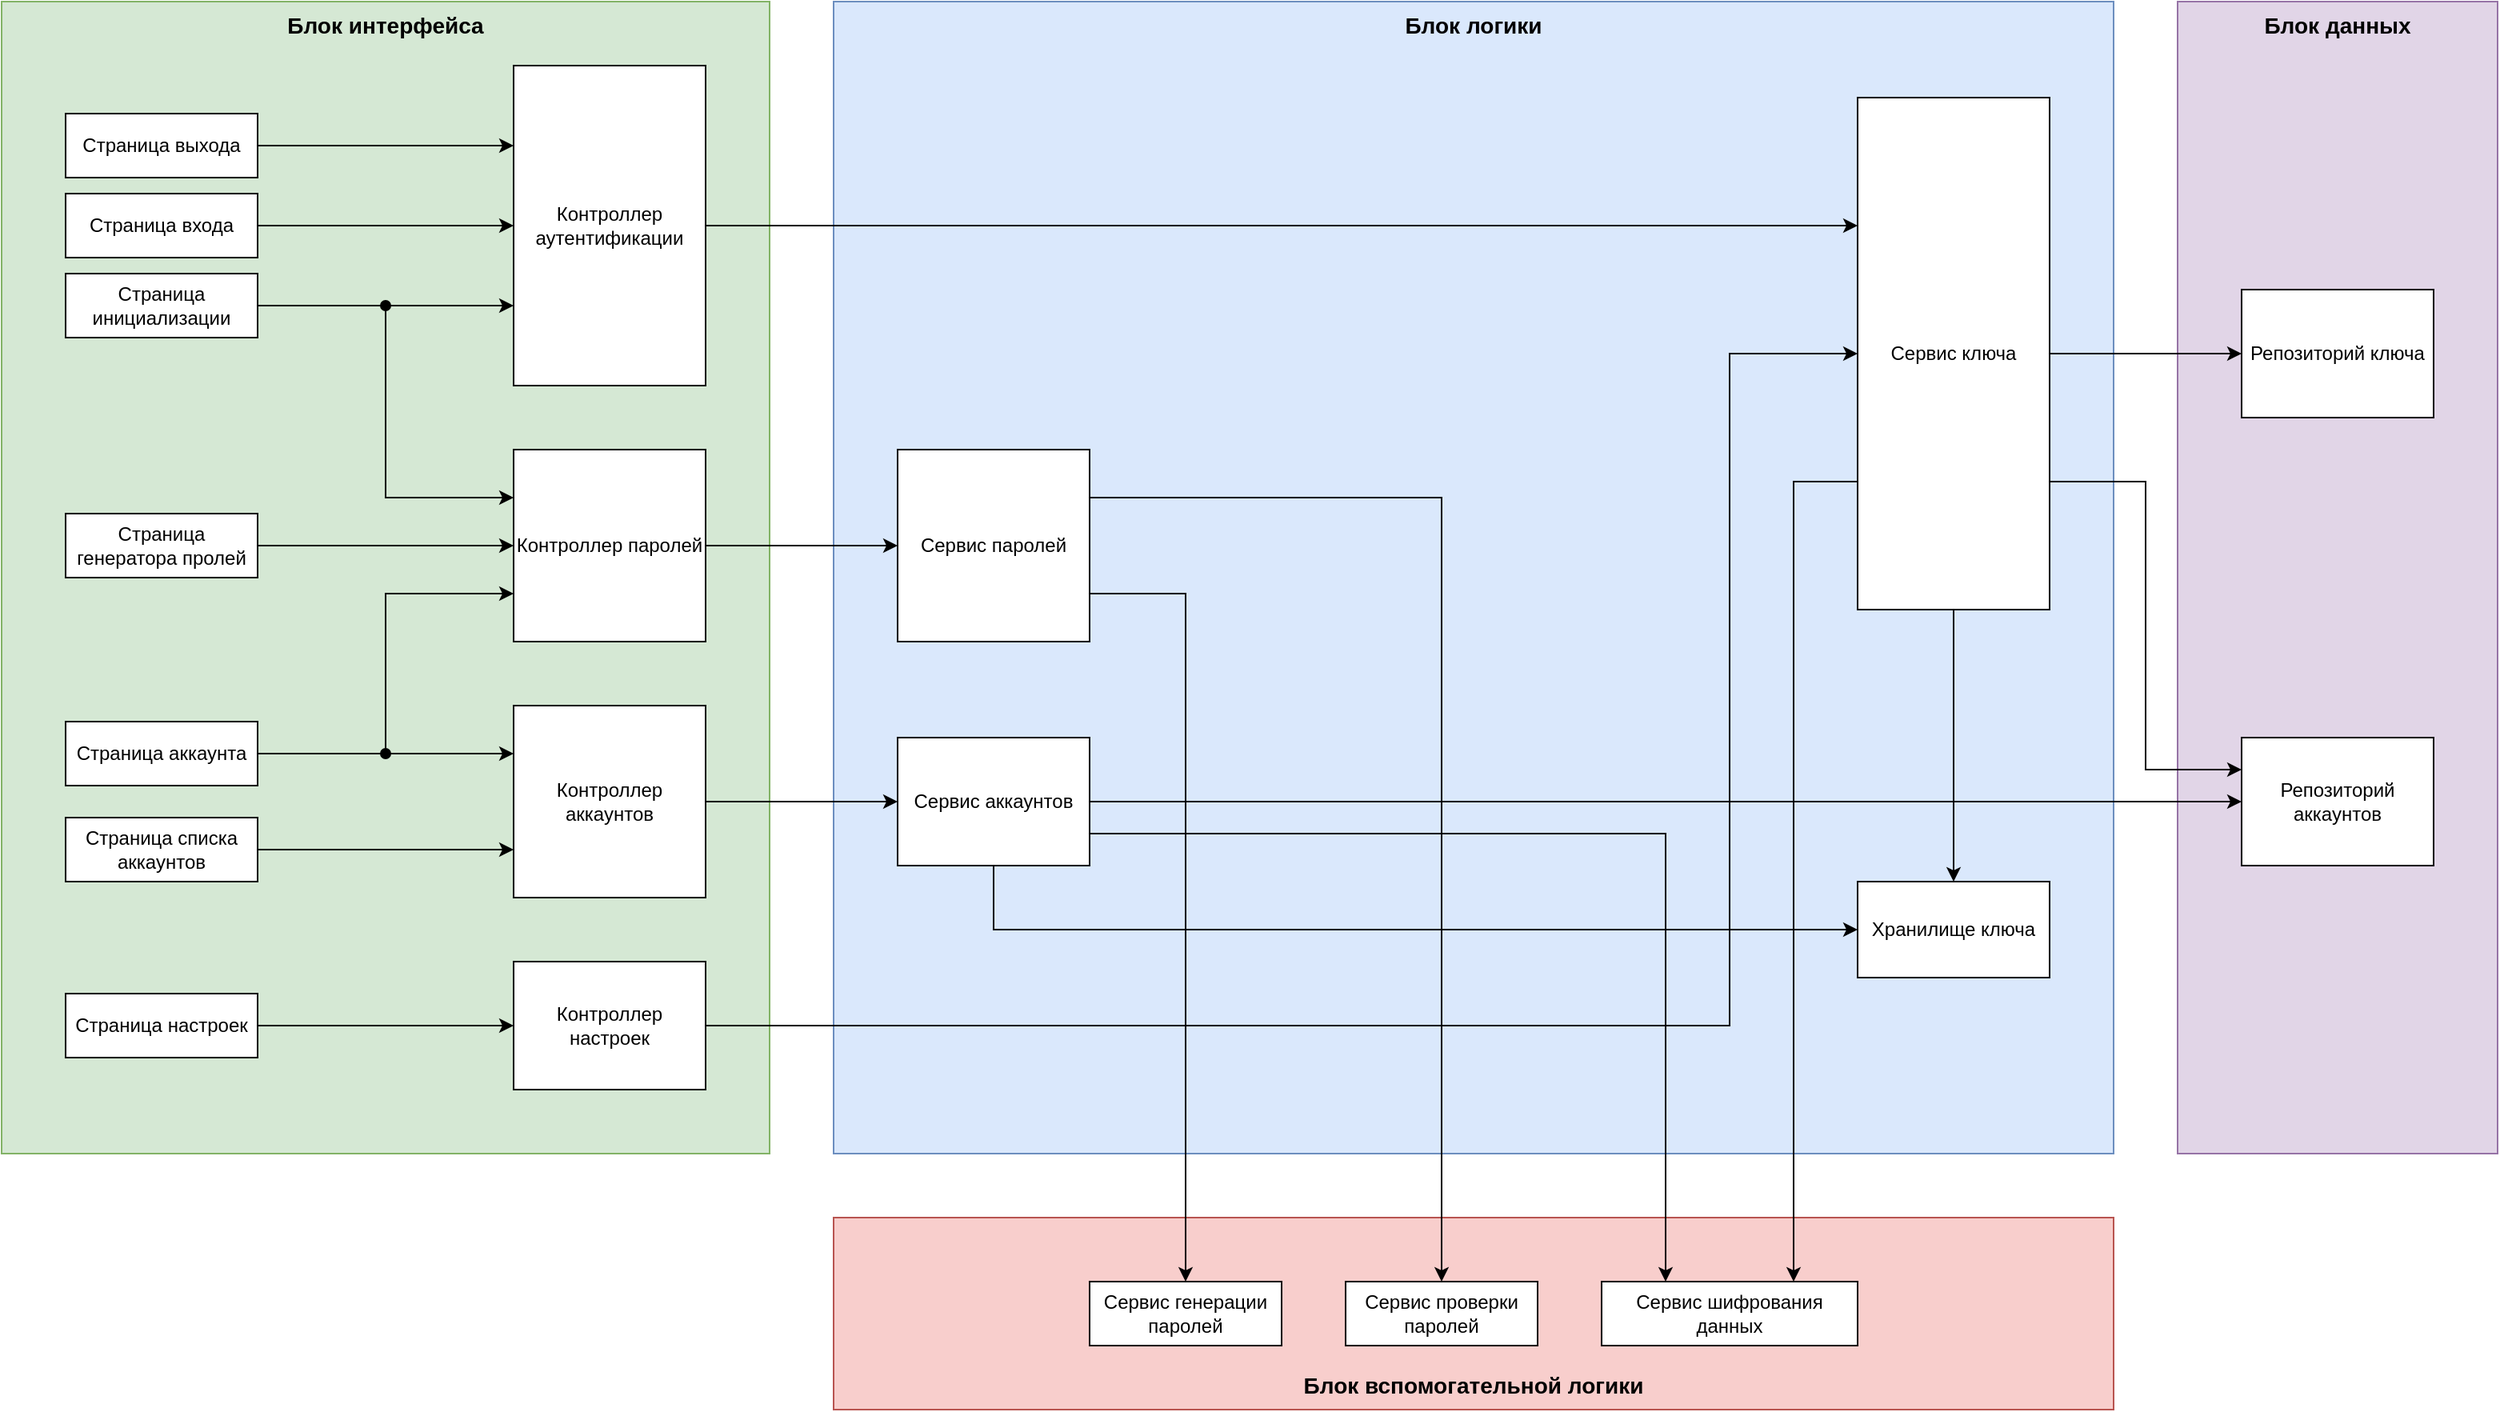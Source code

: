 <mxfile version="26.2.9">
  <diagram id="6q0T-2hke3kP5Qlv8fY4" name="arch">
    <mxGraphModel dx="2433" dy="1305" grid="1" gridSize="10" guides="1" tooltips="1" connect="1" arrows="1" fold="1" page="1" pageScale="1" pageWidth="4681" pageHeight="3300" math="0" shadow="0">
      <root>
        <mxCell id="0" />
        <mxCell id="1" parent="0" />
        <mxCell id="Kp5qe-awLr9j9oZQAhEf-67" value="" style="rounded=0;whiteSpace=wrap;html=1;fillColor=#f8cecc;strokeColor=#b85450;" vertex="1" parent="1">
          <mxGeometry x="800" y="800" width="800" height="120" as="geometry" />
        </mxCell>
        <mxCell id="Kp5qe-awLr9j9oZQAhEf-66" value="" style="rounded=0;whiteSpace=wrap;html=1;fillColor=#e1d5e7;strokeColor=#9673a6;" vertex="1" parent="1">
          <mxGeometry x="1640" y="40" width="200" height="720" as="geometry" />
        </mxCell>
        <mxCell id="Kp5qe-awLr9j9oZQAhEf-65" value="" style="rounded=0;whiteSpace=wrap;html=1;fillColor=#dae8fc;strokeColor=#6c8ebf;" vertex="1" parent="1">
          <mxGeometry x="800" y="40" width="800" height="720" as="geometry" />
        </mxCell>
        <mxCell id="Kp5qe-awLr9j9oZQAhEf-64" value="" style="rounded=0;whiteSpace=wrap;html=1;fillColor=#d5e8d4;strokeColor=#82b366;" vertex="1" parent="1">
          <mxGeometry x="280" y="40" width="480" height="720" as="geometry" />
        </mxCell>
        <mxCell id="Kp5qe-awLr9j9oZQAhEf-24" style="edgeStyle=orthogonalEdgeStyle;rounded=0;orthogonalLoop=1;jettySize=auto;html=1;exitX=1;exitY=0.5;exitDx=0;exitDy=0;entryX=0;entryY=0.5;entryDx=0;entryDy=0;" edge="1" parent="1" source="Kp5qe-awLr9j9oZQAhEf-1" target="Kp5qe-awLr9j9oZQAhEf-10">
          <mxGeometry relative="1" as="geometry" />
        </mxCell>
        <mxCell id="Kp5qe-awLr9j9oZQAhEf-1" value="Страница входа" style="rounded=0;whiteSpace=wrap;html=1;" vertex="1" parent="1">
          <mxGeometry x="320" y="160" width="120" height="40" as="geometry" />
        </mxCell>
        <mxCell id="Kp5qe-awLr9j9oZQAhEf-23" style="edgeStyle=orthogonalEdgeStyle;rounded=0;orthogonalLoop=1;jettySize=auto;html=1;exitX=1;exitY=0.5;exitDx=0;exitDy=0;entryX=0;entryY=0.25;entryDx=0;entryDy=0;" edge="1" parent="1" source="Kp5qe-awLr9j9oZQAhEf-2" target="Kp5qe-awLr9j9oZQAhEf-10">
          <mxGeometry relative="1" as="geometry" />
        </mxCell>
        <mxCell id="Kp5qe-awLr9j9oZQAhEf-2" value="Страница выхода" style="rounded=0;whiteSpace=wrap;html=1;" vertex="1" parent="1">
          <mxGeometry x="320" y="110" width="120" height="40" as="geometry" />
        </mxCell>
        <mxCell id="Kp5qe-awLr9j9oZQAhEf-32" style="edgeStyle=orthogonalEdgeStyle;rounded=0;orthogonalLoop=1;jettySize=auto;html=1;entryX=0;entryY=0.75;entryDx=0;entryDy=0;" edge="1" parent="1" source="Kp5qe-awLr9j9oZQAhEf-3" target="Kp5qe-awLr9j9oZQAhEf-8">
          <mxGeometry relative="1" as="geometry" />
        </mxCell>
        <mxCell id="Kp5qe-awLr9j9oZQAhEf-3" value="Страница списка аккаунтов" style="rounded=0;whiteSpace=wrap;html=1;" vertex="1" parent="1">
          <mxGeometry x="320" y="550" width="120" height="40" as="geometry" />
        </mxCell>
        <mxCell id="Kp5qe-awLr9j9oZQAhEf-31" style="edgeStyle=orthogonalEdgeStyle;rounded=0;orthogonalLoop=1;jettySize=auto;html=1;entryX=0;entryY=0.25;entryDx=0;entryDy=0;" edge="1" parent="1" source="Kp5qe-awLr9j9oZQAhEf-4" target="Kp5qe-awLr9j9oZQAhEf-8">
          <mxGeometry relative="1" as="geometry" />
        </mxCell>
        <mxCell id="Kp5qe-awLr9j9oZQAhEf-33" style="edgeStyle=orthogonalEdgeStyle;rounded=0;orthogonalLoop=1;jettySize=auto;html=1;entryX=0;entryY=0.75;entryDx=0;entryDy=0;startArrow=oval;startFill=1;" edge="1" parent="1" target="Kp5qe-awLr9j9oZQAhEf-9">
          <mxGeometry relative="1" as="geometry">
            <mxPoint x="520" y="510" as="sourcePoint" />
            <Array as="points">
              <mxPoint x="520" y="410" />
            </Array>
          </mxGeometry>
        </mxCell>
        <mxCell id="Kp5qe-awLr9j9oZQAhEf-4" value="Страница аккаунта" style="rounded=0;whiteSpace=wrap;html=1;" vertex="1" parent="1">
          <mxGeometry x="320" y="490" width="120" height="40" as="geometry" />
        </mxCell>
        <mxCell id="Kp5qe-awLr9j9oZQAhEf-30" style="edgeStyle=orthogonalEdgeStyle;rounded=0;orthogonalLoop=1;jettySize=auto;html=1;entryX=0;entryY=0.5;entryDx=0;entryDy=0;" edge="1" parent="1" source="Kp5qe-awLr9j9oZQAhEf-6" target="Kp5qe-awLr9j9oZQAhEf-9">
          <mxGeometry relative="1" as="geometry" />
        </mxCell>
        <mxCell id="Kp5qe-awLr9j9oZQAhEf-6" value="Страница генератора пролей" style="rounded=0;whiteSpace=wrap;html=1;" vertex="1" parent="1">
          <mxGeometry x="320" y="360" width="120" height="40" as="geometry" />
        </mxCell>
        <mxCell id="Kp5qe-awLr9j9oZQAhEf-21" style="edgeStyle=orthogonalEdgeStyle;rounded=0;orthogonalLoop=1;jettySize=auto;html=1;entryX=0;entryY=0.5;entryDx=0;entryDy=0;" edge="1" parent="1" source="Kp5qe-awLr9j9oZQAhEf-7" target="Kp5qe-awLr9j9oZQAhEf-11">
          <mxGeometry relative="1" as="geometry" />
        </mxCell>
        <mxCell id="Kp5qe-awLr9j9oZQAhEf-7" value="Страница настроек" style="rounded=0;whiteSpace=wrap;html=1;" vertex="1" parent="1">
          <mxGeometry x="320" y="660" width="120" height="40" as="geometry" />
        </mxCell>
        <mxCell id="Kp5qe-awLr9j9oZQAhEf-49" style="edgeStyle=orthogonalEdgeStyle;rounded=0;orthogonalLoop=1;jettySize=auto;html=1;exitX=1;exitY=0.5;exitDx=0;exitDy=0;entryX=0;entryY=0.5;entryDx=0;entryDy=0;" edge="1" parent="1" source="Kp5qe-awLr9j9oZQAhEf-8" target="Kp5qe-awLr9j9oZQAhEf-41">
          <mxGeometry relative="1" as="geometry" />
        </mxCell>
        <mxCell id="Kp5qe-awLr9j9oZQAhEf-8" value="Контроллер аккаунтов" style="rounded=0;whiteSpace=wrap;html=1;" vertex="1" parent="1">
          <mxGeometry x="600" y="480" width="120" height="120" as="geometry" />
        </mxCell>
        <mxCell id="Kp5qe-awLr9j9oZQAhEf-48" style="edgeStyle=orthogonalEdgeStyle;rounded=0;orthogonalLoop=1;jettySize=auto;html=1;entryX=0;entryY=0.5;entryDx=0;entryDy=0;" edge="1" parent="1" source="Kp5qe-awLr9j9oZQAhEf-9" target="Kp5qe-awLr9j9oZQAhEf-39">
          <mxGeometry relative="1" as="geometry" />
        </mxCell>
        <mxCell id="Kp5qe-awLr9j9oZQAhEf-9" value="Контроллер паролей" style="rounded=0;whiteSpace=wrap;html=1;" vertex="1" parent="1">
          <mxGeometry x="600" y="320" width="120" height="120" as="geometry" />
        </mxCell>
        <mxCell id="Kp5qe-awLr9j9oZQAhEf-56" style="edgeStyle=orthogonalEdgeStyle;rounded=0;orthogonalLoop=1;jettySize=auto;html=1;exitX=1;exitY=0.5;exitDx=0;exitDy=0;entryX=0;entryY=0.25;entryDx=0;entryDy=0;" edge="1" parent="1" source="Kp5qe-awLr9j9oZQAhEf-10" target="Kp5qe-awLr9j9oZQAhEf-42">
          <mxGeometry relative="1" as="geometry" />
        </mxCell>
        <mxCell id="Kp5qe-awLr9j9oZQAhEf-10" value="Контроллер аутентификации" style="rounded=0;whiteSpace=wrap;html=1;" vertex="1" parent="1">
          <mxGeometry x="600" y="80" width="120" height="200" as="geometry" />
        </mxCell>
        <mxCell id="Kp5qe-awLr9j9oZQAhEf-59" style="edgeStyle=orthogonalEdgeStyle;rounded=0;orthogonalLoop=1;jettySize=auto;html=1;exitX=1;exitY=0.5;exitDx=0;exitDy=0;entryX=0;entryY=0.5;entryDx=0;entryDy=0;" edge="1" parent="1" source="Kp5qe-awLr9j9oZQAhEf-11" target="Kp5qe-awLr9j9oZQAhEf-42">
          <mxGeometry relative="1" as="geometry">
            <Array as="points">
              <mxPoint x="1360" y="680" />
              <mxPoint x="1360" y="260" />
            </Array>
          </mxGeometry>
        </mxCell>
        <mxCell id="Kp5qe-awLr9j9oZQAhEf-11" value="Контроллер настроек" style="rounded=0;whiteSpace=wrap;html=1;" vertex="1" parent="1">
          <mxGeometry x="600" y="640" width="120" height="80" as="geometry" />
        </mxCell>
        <mxCell id="Kp5qe-awLr9j9oZQAhEf-25" style="edgeStyle=orthogonalEdgeStyle;rounded=0;orthogonalLoop=1;jettySize=auto;html=1;entryX=0;entryY=0.75;entryDx=0;entryDy=0;" edge="1" parent="1" source="Kp5qe-awLr9j9oZQAhEf-22" target="Kp5qe-awLr9j9oZQAhEf-10">
          <mxGeometry relative="1" as="geometry" />
        </mxCell>
        <mxCell id="Kp5qe-awLr9j9oZQAhEf-34" style="edgeStyle=orthogonalEdgeStyle;rounded=0;orthogonalLoop=1;jettySize=auto;html=1;entryX=0;entryY=0.25;entryDx=0;entryDy=0;startArrow=oval;startFill=1;" edge="1" parent="1" target="Kp5qe-awLr9j9oZQAhEf-9">
          <mxGeometry relative="1" as="geometry">
            <mxPoint x="520" y="230" as="sourcePoint" />
            <Array as="points">
              <mxPoint x="520" y="350" />
            </Array>
          </mxGeometry>
        </mxCell>
        <mxCell id="Kp5qe-awLr9j9oZQAhEf-22" value="Страница инициализации" style="rounded=0;whiteSpace=wrap;html=1;" vertex="1" parent="1">
          <mxGeometry x="320" y="210" width="120" height="40" as="geometry" />
        </mxCell>
        <mxCell id="Kp5qe-awLr9j9oZQAhEf-35" value="Репозиторий аккаунтов" style="rounded=0;whiteSpace=wrap;html=1;" vertex="1" parent="1">
          <mxGeometry x="1680" y="500" width="120" height="80" as="geometry" />
        </mxCell>
        <mxCell id="Kp5qe-awLr9j9oZQAhEf-36" value="Репозиторий ключа" style="rounded=0;whiteSpace=wrap;html=1;" vertex="1" parent="1">
          <mxGeometry x="1680" y="220" width="120" height="80" as="geometry" />
        </mxCell>
        <mxCell id="Kp5qe-awLr9j9oZQAhEf-37" value="Сервис проверки паролей" style="rounded=0;whiteSpace=wrap;html=1;" vertex="1" parent="1">
          <mxGeometry x="1120" y="840" width="120" height="40" as="geometry" />
        </mxCell>
        <mxCell id="Kp5qe-awLr9j9oZQAhEf-38" value="Сервис генерации паролей" style="rounded=0;whiteSpace=wrap;html=1;" vertex="1" parent="1">
          <mxGeometry x="960" y="840" width="120" height="40" as="geometry" />
        </mxCell>
        <mxCell id="Kp5qe-awLr9j9oZQAhEf-60" style="edgeStyle=orthogonalEdgeStyle;rounded=0;orthogonalLoop=1;jettySize=auto;html=1;exitX=1;exitY=0.75;exitDx=0;exitDy=0;entryX=0.5;entryY=0;entryDx=0;entryDy=0;" edge="1" parent="1" source="Kp5qe-awLr9j9oZQAhEf-39" target="Kp5qe-awLr9j9oZQAhEf-38">
          <mxGeometry relative="1" as="geometry" />
        </mxCell>
        <mxCell id="Kp5qe-awLr9j9oZQAhEf-61" style="edgeStyle=orthogonalEdgeStyle;rounded=0;orthogonalLoop=1;jettySize=auto;html=1;exitX=1;exitY=0.25;exitDx=0;exitDy=0;entryX=0.5;entryY=0;entryDx=0;entryDy=0;" edge="1" parent="1" source="Kp5qe-awLr9j9oZQAhEf-39" target="Kp5qe-awLr9j9oZQAhEf-37">
          <mxGeometry relative="1" as="geometry" />
        </mxCell>
        <mxCell id="Kp5qe-awLr9j9oZQAhEf-39" value="Сервис паролей" style="rounded=0;whiteSpace=wrap;html=1;" vertex="1" parent="1">
          <mxGeometry x="840" y="320" width="120" height="120" as="geometry" />
        </mxCell>
        <mxCell id="Kp5qe-awLr9j9oZQAhEf-40" value="Сервис шифрования данных" style="rounded=0;whiteSpace=wrap;html=1;" vertex="1" parent="1">
          <mxGeometry x="1280" y="840" width="160" height="40" as="geometry" />
        </mxCell>
        <mxCell id="Kp5qe-awLr9j9oZQAhEf-58" style="edgeStyle=orthogonalEdgeStyle;rounded=0;orthogonalLoop=1;jettySize=auto;html=1;exitX=1;exitY=0.5;exitDx=0;exitDy=0;entryX=0;entryY=0.5;entryDx=0;entryDy=0;" edge="1" parent="1" source="Kp5qe-awLr9j9oZQAhEf-41" target="Kp5qe-awLr9j9oZQAhEf-35">
          <mxGeometry relative="1" as="geometry" />
        </mxCell>
        <mxCell id="Kp5qe-awLr9j9oZQAhEf-62" style="edgeStyle=orthogonalEdgeStyle;rounded=0;orthogonalLoop=1;jettySize=auto;html=1;exitX=1;exitY=0.75;exitDx=0;exitDy=0;entryX=0.25;entryY=0;entryDx=0;entryDy=0;" edge="1" parent="1" source="Kp5qe-awLr9j9oZQAhEf-41" target="Kp5qe-awLr9j9oZQAhEf-40">
          <mxGeometry relative="1" as="geometry" />
        </mxCell>
        <mxCell id="Kp5qe-awLr9j9oZQAhEf-75" style="edgeStyle=orthogonalEdgeStyle;rounded=0;orthogonalLoop=1;jettySize=auto;html=1;exitX=0.5;exitY=1;exitDx=0;exitDy=0;entryX=0;entryY=0.5;entryDx=0;entryDy=0;" edge="1" parent="1" source="Kp5qe-awLr9j9oZQAhEf-41" target="Kp5qe-awLr9j9oZQAhEf-72">
          <mxGeometry relative="1" as="geometry" />
        </mxCell>
        <mxCell id="Kp5qe-awLr9j9oZQAhEf-41" value="Сервис аккаунтов" style="rounded=0;whiteSpace=wrap;html=1;" vertex="1" parent="1">
          <mxGeometry x="840" y="500" width="120" height="80" as="geometry" />
        </mxCell>
        <mxCell id="Kp5qe-awLr9j9oZQAhEf-57" style="edgeStyle=orthogonalEdgeStyle;rounded=0;orthogonalLoop=1;jettySize=auto;html=1;exitX=1;exitY=0.5;exitDx=0;exitDy=0;entryX=0;entryY=0.5;entryDx=0;entryDy=0;" edge="1" parent="1" source="Kp5qe-awLr9j9oZQAhEf-42" target="Kp5qe-awLr9j9oZQAhEf-36">
          <mxGeometry relative="1" as="geometry" />
        </mxCell>
        <mxCell id="Kp5qe-awLr9j9oZQAhEf-63" style="edgeStyle=orthogonalEdgeStyle;rounded=0;orthogonalLoop=1;jettySize=auto;html=1;exitX=0;exitY=0.75;exitDx=0;exitDy=0;entryX=0.75;entryY=0;entryDx=0;entryDy=0;" edge="1" parent="1" source="Kp5qe-awLr9j9oZQAhEf-42" target="Kp5qe-awLr9j9oZQAhEf-40">
          <mxGeometry relative="1" as="geometry" />
        </mxCell>
        <mxCell id="Kp5qe-awLr9j9oZQAhEf-73" value="" style="edgeStyle=orthogonalEdgeStyle;rounded=0;orthogonalLoop=1;jettySize=auto;html=1;" edge="1" parent="1" source="Kp5qe-awLr9j9oZQAhEf-42" target="Kp5qe-awLr9j9oZQAhEf-72">
          <mxGeometry relative="1" as="geometry" />
        </mxCell>
        <mxCell id="Kp5qe-awLr9j9oZQAhEf-76" style="edgeStyle=orthogonalEdgeStyle;rounded=0;orthogonalLoop=1;jettySize=auto;html=1;exitX=1;exitY=0.75;exitDx=0;exitDy=0;entryX=0;entryY=0.25;entryDx=0;entryDy=0;" edge="1" parent="1" source="Kp5qe-awLr9j9oZQAhEf-42" target="Kp5qe-awLr9j9oZQAhEf-35">
          <mxGeometry relative="1" as="geometry" />
        </mxCell>
        <mxCell id="Kp5qe-awLr9j9oZQAhEf-42" value="Сервис ключа" style="rounded=0;whiteSpace=wrap;html=1;" vertex="1" parent="1">
          <mxGeometry x="1440" y="100" width="120" height="320" as="geometry" />
        </mxCell>
        <mxCell id="Kp5qe-awLr9j9oZQAhEf-68" value="Блок логики" style="text;html=1;align=center;verticalAlign=middle;whiteSpace=wrap;rounded=0;fontSize=14;fontStyle=1" vertex="1" parent="1">
          <mxGeometry x="800" y="40" width="800" height="30" as="geometry" />
        </mxCell>
        <mxCell id="Kp5qe-awLr9j9oZQAhEf-69" value="Блок интерфейса" style="text;html=1;align=center;verticalAlign=middle;whiteSpace=wrap;rounded=0;fontSize=14;fontStyle=1" vertex="1" parent="1">
          <mxGeometry x="280" y="40" width="480" height="30" as="geometry" />
        </mxCell>
        <mxCell id="Kp5qe-awLr9j9oZQAhEf-70" value="Блок данных" style="text;html=1;align=center;verticalAlign=middle;whiteSpace=wrap;rounded=0;fontSize=14;fontStyle=1" vertex="1" parent="1">
          <mxGeometry x="1640" y="40" width="200" height="30" as="geometry" />
        </mxCell>
        <mxCell id="Kp5qe-awLr9j9oZQAhEf-71" value="Блок вспомогательной логики" style="text;html=1;align=center;verticalAlign=middle;whiteSpace=wrap;rounded=0;fontSize=14;fontStyle=1" vertex="1" parent="1">
          <mxGeometry x="800" y="890" width="800" height="30" as="geometry" />
        </mxCell>
        <mxCell id="Kp5qe-awLr9j9oZQAhEf-72" value="Хранилище ключа" style="rounded=0;whiteSpace=wrap;html=1;" vertex="1" parent="1">
          <mxGeometry x="1440" y="590" width="120" height="60" as="geometry" />
        </mxCell>
      </root>
    </mxGraphModel>
  </diagram>
</mxfile>
